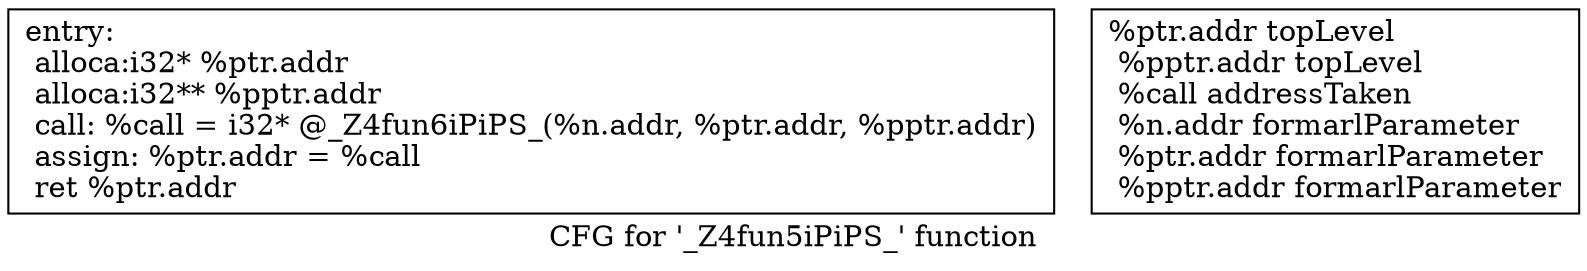 digraph "CFG for '_Z4fun5iPiPS_' function" {
	label="CFG for '_Z4fun5iPiPS_' function";

	Node0x97f5250 [shape=record,label="{entry:\l alloca:i32* %ptr.addr\l alloca:i32** %pptr.addr\l call: %call = i32* @_Z4fun6iPiPS_(%n.addr, %ptr.addr, %pptr.addr)\l assign: %ptr.addr = %call\l ret %ptr.addr\l }"];
	Node1 [shape=record,label="{%ptr.addr topLevel\l %pptr.addr topLevel\l %call addressTaken\l %n.addr formarlParameter\l %ptr.addr formarlParameter\l %pptr.addr formarlParameter\l }"];}

